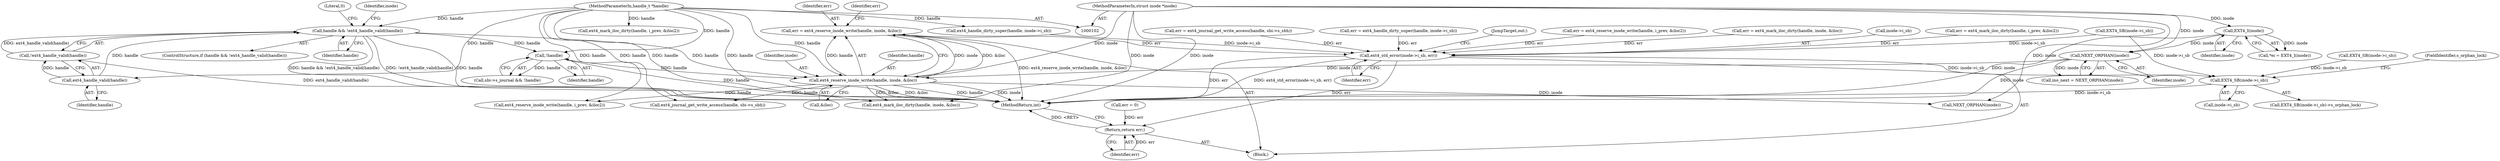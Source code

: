 digraph "1_linux_c9b92530a723ac5ef8e352885a1862b18f31b2f5_0@API" {
"1000178" [label="(Call,err = ext4_reserve_inode_write(handle, inode, &iloc))"];
"1000180" [label="(Call,ext4_reserve_inode_write(handle, inode, &iloc))"];
"1000120" [label="(Call,handle && !ext4_handle_valid(handle))"];
"1000123" [label="(Call,ext4_handle_valid(handle))"];
"1000103" [label="(MethodParameterIn,handle_t *handle)"];
"1000122" [label="(Call,!ext4_handle_valid(handle))"];
"1000175" [label="(Call,!handle)"];
"1000144" [label="(Call,NEXT_ORPHAN(inode))"];
"1000110" [label="(Call,EXT4_I(inode))"];
"1000104" [label="(MethodParameterIn,struct inode *inode)"];
"1000277" [label="(Call,ext4_std_error(inode->i_sb, err))"];
"1000286" [label="(Call,EXT4_SB(inode->i_sb))"];
"1000291" [label="(Return,return err;)"];
"1000281" [label="(Identifier,err)"];
"1000175" [label="(Call,!handle)"];
"1000180" [label="(Call,ext4_reserve_inode_write(handle, inode, &iloc))"];
"1000142" [label="(Call,ino_next = NEXT_ORPHAN(inode))"];
"1000119" [label="(ControlStructure,if (handle && !ext4_handle_valid(handle)))"];
"1000282" [label="(JumpTarget,out:)"];
"1000105" [label="(Block,)"];
"1000183" [label="(Call,&iloc)"];
"1000110" [label="(Call,EXT4_I(inode))"];
"1000103" [label="(MethodParameterIn,handle_t *handle)"];
"1000108" [label="(Call,*ei = EXT4_I(inode))"];
"1000123" [label="(Call,ext4_handle_valid(handle))"];
"1000155" [label="(Call,EXT4_SB(inode->i_sb))"];
"1000186" [label="(Identifier,err)"];
"1000176" [label="(Identifier,handle)"];
"1000266" [label="(Call,NEXT_ORPHAN(inode))"];
"1000223" [label="(Call,err = ext4_handle_dirty_super(handle, inode->i_sb))"];
"1000257" [label="(Call,ext4_mark_iloc_dirty(handle, i_prev, &iloc2))"];
"1000111" [label="(Identifier,inode)"];
"1000290" [label="(FieldIdentifier,s_orphan_lock)"];
"1000287" [label="(Call,inode->i_sb)"];
"1000145" [label="(Identifier,inode)"];
"1000104" [label="(MethodParameterIn,struct inode *inode)"];
"1000122" [label="(Call,!ext4_handle_valid(handle))"];
"1000271" [label="(Call,ext4_mark_iloc_dirty(handle, inode, &iloc))"];
"1000207" [label="(Call,ext4_journal_get_write_access(handle, sbi->s_sbh))"];
"1000126" [label="(Literal,0)"];
"1000292" [label="(Identifier,err)"];
"1000178" [label="(Call,err = ext4_reserve_inode_write(handle, inode, &iloc))"];
"1000132" [label="(Identifier,inode)"];
"1000225" [label="(Call,ext4_handle_dirty_super(handle, inode->i_sb))"];
"1000241" [label="(Call,err = ext4_reserve_inode_write(handle, i_prev, &iloc2))"];
"1000116" [label="(Call,err = 0)"];
"1000120" [label="(Call,handle && !ext4_handle_valid(handle))"];
"1000285" [label="(Call,EXT4_SB(inode->i_sb)->s_orphan_lock)"];
"1000269" [label="(Call,err = ext4_mark_iloc_dirty(handle, inode, &iloc))"];
"1000286" [label="(Call,EXT4_SB(inode->i_sb))"];
"1000171" [label="(Call,sbi->s_journal && !handle)"];
"1000278" [label="(Call,inode->i_sb)"];
"1000255" [label="(Call,err = ext4_mark_iloc_dirty(handle, i_prev, &iloc2))"];
"1000277" [label="(Call,ext4_std_error(inode->i_sb, err))"];
"1000130" [label="(Call,EXT4_SB(inode->i_sb))"];
"1000243" [label="(Call,ext4_reserve_inode_write(handle, i_prev, &iloc2))"];
"1000181" [label="(Identifier,handle)"];
"1000121" [label="(Identifier,handle)"];
"1000299" [label="(MethodReturn,int)"];
"1000291" [label="(Return,return err;)"];
"1000182" [label="(Identifier,inode)"];
"1000179" [label="(Identifier,err)"];
"1000205" [label="(Call,err = ext4_journal_get_write_access(handle, sbi->s_sbh))"];
"1000124" [label="(Identifier,handle)"];
"1000144" [label="(Call,NEXT_ORPHAN(inode))"];
"1000178" -> "1000105"  [label="AST: "];
"1000178" -> "1000180"  [label="CFG: "];
"1000179" -> "1000178"  [label="AST: "];
"1000180" -> "1000178"  [label="AST: "];
"1000186" -> "1000178"  [label="CFG: "];
"1000178" -> "1000299"  [label="DDG: ext4_reserve_inode_write(handle, inode, &iloc)"];
"1000180" -> "1000178"  [label="DDG: handle"];
"1000180" -> "1000178"  [label="DDG: inode"];
"1000180" -> "1000178"  [label="DDG: &iloc"];
"1000178" -> "1000277"  [label="DDG: err"];
"1000180" -> "1000183"  [label="CFG: "];
"1000181" -> "1000180"  [label="AST: "];
"1000182" -> "1000180"  [label="AST: "];
"1000183" -> "1000180"  [label="AST: "];
"1000180" -> "1000299"  [label="DDG: handle"];
"1000180" -> "1000299"  [label="DDG: inode"];
"1000180" -> "1000299"  [label="DDG: &iloc"];
"1000120" -> "1000180"  [label="DDG: handle"];
"1000175" -> "1000180"  [label="DDG: handle"];
"1000103" -> "1000180"  [label="DDG: handle"];
"1000144" -> "1000180"  [label="DDG: inode"];
"1000104" -> "1000180"  [label="DDG: inode"];
"1000180" -> "1000207"  [label="DDG: handle"];
"1000180" -> "1000243"  [label="DDG: handle"];
"1000180" -> "1000266"  [label="DDG: inode"];
"1000180" -> "1000271"  [label="DDG: &iloc"];
"1000120" -> "1000119"  [label="AST: "];
"1000120" -> "1000121"  [label="CFG: "];
"1000120" -> "1000122"  [label="CFG: "];
"1000121" -> "1000120"  [label="AST: "];
"1000122" -> "1000120"  [label="AST: "];
"1000126" -> "1000120"  [label="CFG: "];
"1000132" -> "1000120"  [label="CFG: "];
"1000120" -> "1000299"  [label="DDG: handle"];
"1000120" -> "1000299"  [label="DDG: handle && !ext4_handle_valid(handle)"];
"1000120" -> "1000299"  [label="DDG: !ext4_handle_valid(handle)"];
"1000123" -> "1000120"  [label="DDG: handle"];
"1000103" -> "1000120"  [label="DDG: handle"];
"1000122" -> "1000120"  [label="DDG: ext4_handle_valid(handle)"];
"1000120" -> "1000175"  [label="DDG: handle"];
"1000123" -> "1000122"  [label="AST: "];
"1000123" -> "1000124"  [label="CFG: "];
"1000124" -> "1000123"  [label="AST: "];
"1000122" -> "1000123"  [label="CFG: "];
"1000123" -> "1000122"  [label="DDG: handle"];
"1000103" -> "1000123"  [label="DDG: handle"];
"1000103" -> "1000102"  [label="AST: "];
"1000103" -> "1000299"  [label="DDG: handle"];
"1000103" -> "1000175"  [label="DDG: handle"];
"1000103" -> "1000207"  [label="DDG: handle"];
"1000103" -> "1000225"  [label="DDG: handle"];
"1000103" -> "1000243"  [label="DDG: handle"];
"1000103" -> "1000257"  [label="DDG: handle"];
"1000103" -> "1000271"  [label="DDG: handle"];
"1000122" -> "1000299"  [label="DDG: ext4_handle_valid(handle)"];
"1000175" -> "1000171"  [label="AST: "];
"1000175" -> "1000176"  [label="CFG: "];
"1000176" -> "1000175"  [label="AST: "];
"1000171" -> "1000175"  [label="CFG: "];
"1000175" -> "1000299"  [label="DDG: handle"];
"1000175" -> "1000171"  [label="DDG: handle"];
"1000144" -> "1000142"  [label="AST: "];
"1000144" -> "1000145"  [label="CFG: "];
"1000145" -> "1000144"  [label="AST: "];
"1000142" -> "1000144"  [label="CFG: "];
"1000144" -> "1000299"  [label="DDG: inode"];
"1000144" -> "1000142"  [label="DDG: inode"];
"1000110" -> "1000144"  [label="DDG: inode"];
"1000104" -> "1000144"  [label="DDG: inode"];
"1000110" -> "1000108"  [label="AST: "];
"1000110" -> "1000111"  [label="CFG: "];
"1000111" -> "1000110"  [label="AST: "];
"1000108" -> "1000110"  [label="CFG: "];
"1000110" -> "1000299"  [label="DDG: inode"];
"1000110" -> "1000108"  [label="DDG: inode"];
"1000104" -> "1000110"  [label="DDG: inode"];
"1000104" -> "1000102"  [label="AST: "];
"1000104" -> "1000299"  [label="DDG: inode"];
"1000104" -> "1000266"  [label="DDG: inode"];
"1000104" -> "1000271"  [label="DDG: inode"];
"1000277" -> "1000105"  [label="AST: "];
"1000277" -> "1000281"  [label="CFG: "];
"1000278" -> "1000277"  [label="AST: "];
"1000281" -> "1000277"  [label="AST: "];
"1000282" -> "1000277"  [label="CFG: "];
"1000277" -> "1000299"  [label="DDG: err"];
"1000277" -> "1000299"  [label="DDG: ext4_std_error(inode->i_sb, err)"];
"1000225" -> "1000277"  [label="DDG: inode->i_sb"];
"1000155" -> "1000277"  [label="DDG: inode->i_sb"];
"1000205" -> "1000277"  [label="DDG: err"];
"1000241" -> "1000277"  [label="DDG: err"];
"1000269" -> "1000277"  [label="DDG: err"];
"1000255" -> "1000277"  [label="DDG: err"];
"1000223" -> "1000277"  [label="DDG: err"];
"1000277" -> "1000286"  [label="DDG: inode->i_sb"];
"1000277" -> "1000291"  [label="DDG: err"];
"1000286" -> "1000285"  [label="AST: "];
"1000286" -> "1000287"  [label="CFG: "];
"1000287" -> "1000286"  [label="AST: "];
"1000290" -> "1000286"  [label="CFG: "];
"1000286" -> "1000299"  [label="DDG: inode->i_sb"];
"1000155" -> "1000286"  [label="DDG: inode->i_sb"];
"1000130" -> "1000286"  [label="DDG: inode->i_sb"];
"1000291" -> "1000105"  [label="AST: "];
"1000291" -> "1000292"  [label="CFG: "];
"1000292" -> "1000291"  [label="AST: "];
"1000299" -> "1000291"  [label="CFG: "];
"1000291" -> "1000299"  [label="DDG: <RET>"];
"1000292" -> "1000291"  [label="DDG: err"];
"1000116" -> "1000291"  [label="DDG: err"];
}
